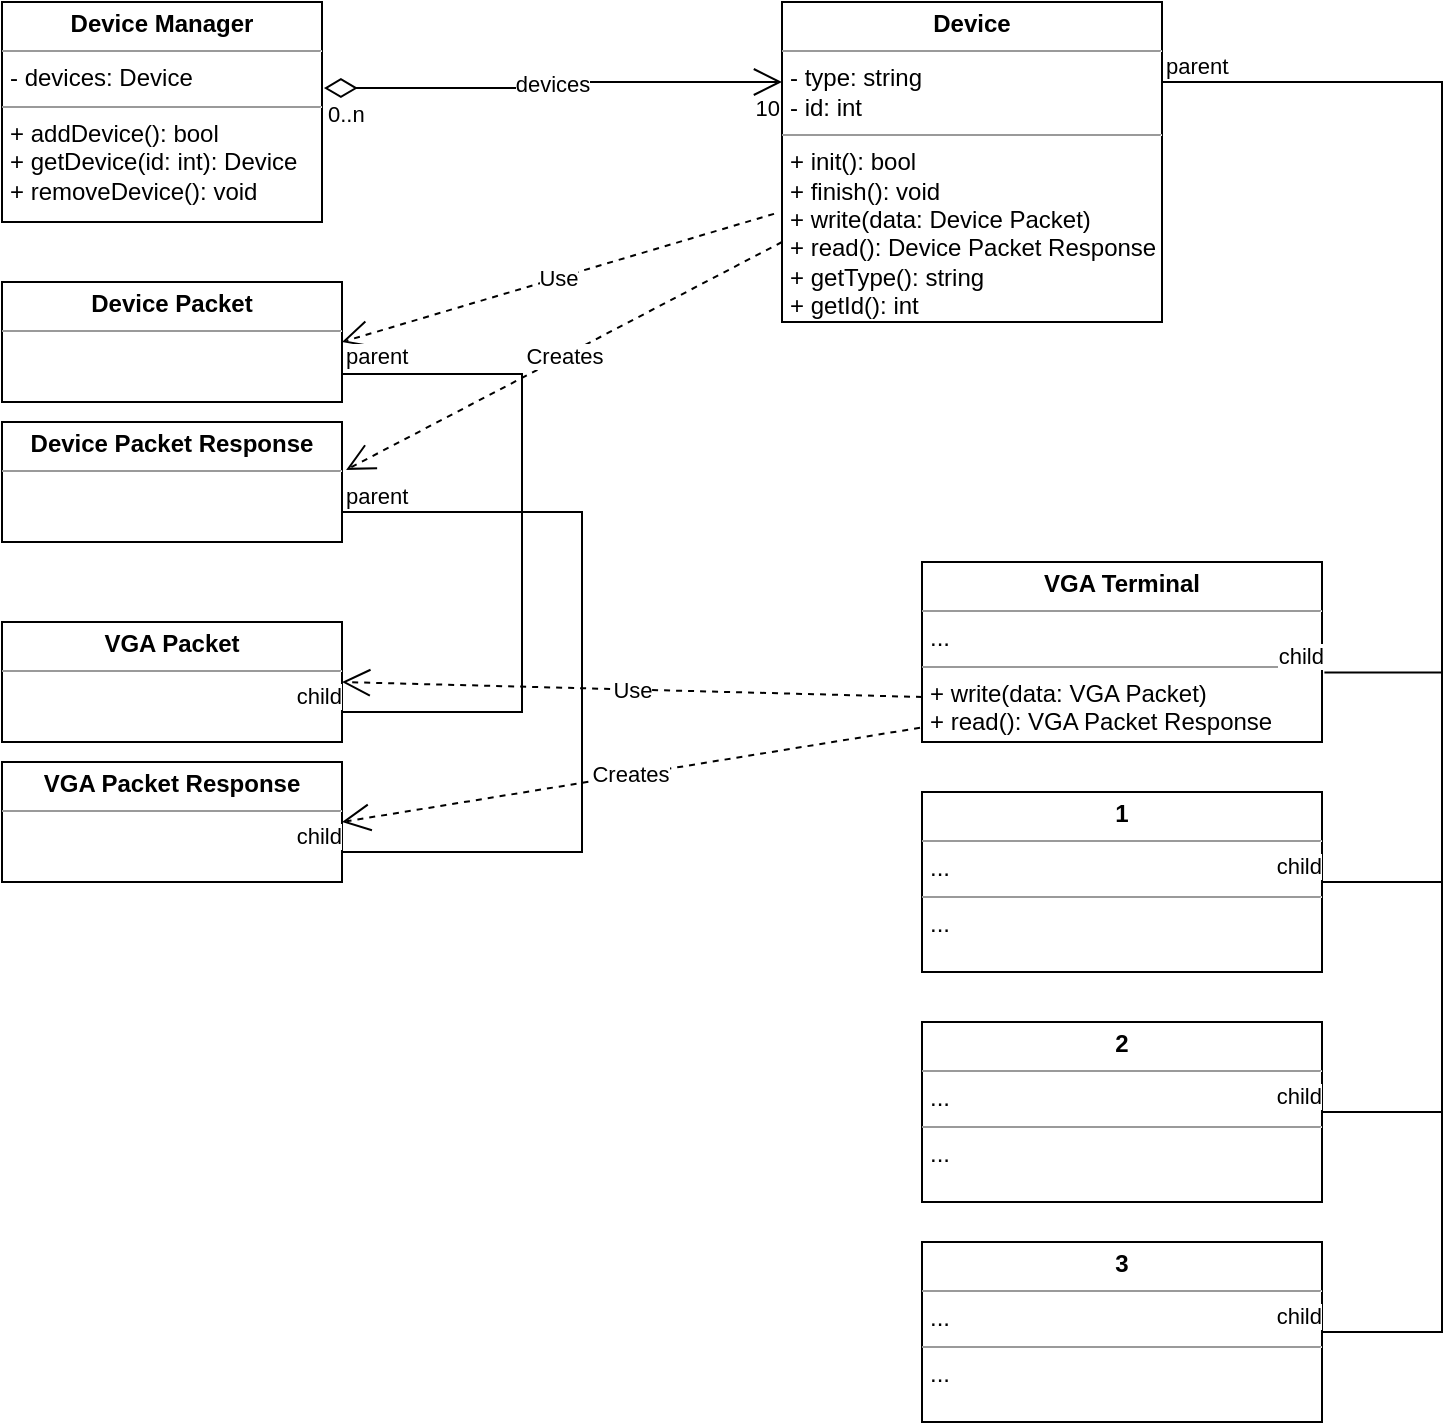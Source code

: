 <mxfile version="20.8.20" type="github">
  <diagram name="Page-1" id="09lzFyWS7ChnjlxKwFv8">
    <mxGraphModel dx="1425" dy="785" grid="1" gridSize="10" guides="1" tooltips="1" connect="1" arrows="1" fold="1" page="1" pageScale="1" pageWidth="827" pageHeight="1169" math="0" shadow="0">
      <root>
        <mxCell id="0" />
        <mxCell id="1" parent="0" />
        <mxCell id="X0Wd92SMY3JsqTdoB2Md-23" value="&lt;p style=&quot;margin:0px;margin-top:4px;text-align:center;&quot;&gt;&lt;b&gt;Device&lt;/b&gt;&lt;/p&gt;&lt;hr size=&quot;1&quot;&gt;&lt;p style=&quot;margin:0px;margin-left:4px;&quot;&gt;- type: string&lt;/p&gt;&lt;p style=&quot;margin:0px;margin-left:4px;&quot;&gt;- id: int&lt;/p&gt;&lt;hr size=&quot;1&quot;&gt;&lt;p style=&quot;margin:0px;margin-left:4px;&quot;&gt;+ init(): bool&lt;/p&gt;&lt;p style=&quot;margin:0px;margin-left:4px;&quot;&gt;+ finish(): void&lt;/p&gt;&lt;p style=&quot;margin:0px;margin-left:4px;&quot;&gt;+ write(data: Device Packet)&lt;/p&gt;&lt;p style=&quot;margin:0px;margin-left:4px;&quot;&gt;+ read(): Device Packet Response&lt;/p&gt;&lt;p style=&quot;margin:0px;margin-left:4px;&quot;&gt;+ getType(): string&lt;/p&gt;&lt;p style=&quot;margin:0px;margin-left:4px;&quot;&gt;+ getId(): int&lt;/p&gt;" style="verticalAlign=top;align=left;overflow=fill;fontSize=12;fontFamily=Helvetica;html=1;" vertex="1" parent="1">
          <mxGeometry x="430" y="30" width="190" height="160" as="geometry" />
        </mxCell>
        <mxCell id="X0Wd92SMY3JsqTdoB2Md-27" value="&lt;p style=&quot;margin:0px;margin-top:4px;text-align:center;&quot;&gt;&lt;b&gt;Device Manager&lt;/b&gt;&lt;/p&gt;&lt;hr size=&quot;1&quot;&gt;&lt;p style=&quot;margin:0px;margin-left:4px;&quot;&gt;- devices: Device&lt;/p&gt;&lt;hr size=&quot;1&quot;&gt;&lt;p style=&quot;margin:0px;margin-left:4px;&quot;&gt;+ addDevice(): bool&lt;/p&gt;&lt;p style=&quot;margin:0px;margin-left:4px;&quot;&gt;+ getDevice(id: int): Device&lt;/p&gt;&lt;p style=&quot;margin:0px;margin-left:4px;&quot;&gt;+ removeDevice(): void&lt;/p&gt;" style="verticalAlign=top;align=left;overflow=fill;fontSize=12;fontFamily=Helvetica;html=1;" vertex="1" parent="1">
          <mxGeometry x="40" y="30" width="160" height="110" as="geometry" />
        </mxCell>
        <mxCell id="X0Wd92SMY3JsqTdoB2Md-29" value="devices" style="endArrow=open;html=1;endSize=12;startArrow=diamondThin;startSize=14;startFill=0;edgeStyle=orthogonalEdgeStyle;rounded=0;exitX=1.006;exitY=0.391;exitDx=0;exitDy=0;exitPerimeter=0;entryX=0;entryY=0.25;entryDx=0;entryDy=0;" edge="1" parent="1" source="X0Wd92SMY3JsqTdoB2Md-27" target="X0Wd92SMY3JsqTdoB2Md-23">
          <mxGeometry relative="1" as="geometry">
            <mxPoint x="290" y="260" as="sourcePoint" />
            <mxPoint x="450" y="260" as="targetPoint" />
          </mxGeometry>
        </mxCell>
        <mxCell id="X0Wd92SMY3JsqTdoB2Md-30" value="0..n" style="edgeLabel;resizable=0;html=1;align=left;verticalAlign=top;" connectable="0" vertex="1" parent="X0Wd92SMY3JsqTdoB2Md-29">
          <mxGeometry x="-1" relative="1" as="geometry" />
        </mxCell>
        <mxCell id="X0Wd92SMY3JsqTdoB2Md-31" value="10" style="edgeLabel;resizable=0;html=1;align=right;verticalAlign=top;" connectable="0" vertex="1" parent="X0Wd92SMY3JsqTdoB2Md-29">
          <mxGeometry x="1" relative="1" as="geometry" />
        </mxCell>
        <mxCell id="X0Wd92SMY3JsqTdoB2Md-40" value="&lt;p style=&quot;margin:0px;margin-top:4px;text-align:center;&quot;&gt;&lt;b&gt;Device Packet&lt;/b&gt;&lt;/p&gt;&lt;hr size=&quot;1&quot;&gt;&lt;div style=&quot;height:2px;&quot;&gt;&lt;/div&gt;" style="verticalAlign=top;align=left;overflow=fill;fontSize=12;fontFamily=Helvetica;html=1;" vertex="1" parent="1">
          <mxGeometry x="40" y="170" width="170" height="60" as="geometry" />
        </mxCell>
        <mxCell id="X0Wd92SMY3JsqTdoB2Md-41" value="&lt;p style=&quot;margin:0px;margin-top:4px;text-align:center;&quot;&gt;&lt;b&gt;Device Packet Response&lt;/b&gt;&lt;/p&gt;&lt;hr size=&quot;1&quot;&gt;&lt;div style=&quot;height:2px;&quot;&gt;&lt;/div&gt;" style="verticalAlign=top;align=left;overflow=fill;fontSize=12;fontFamily=Helvetica;html=1;" vertex="1" parent="1">
          <mxGeometry x="40" y="240" width="170" height="60" as="geometry" />
        </mxCell>
        <mxCell id="X0Wd92SMY3JsqTdoB2Md-42" value="Use" style="endArrow=open;endSize=12;dashed=1;html=1;rounded=0;entryX=1;entryY=0.5;entryDx=0;entryDy=0;exitX=-0.021;exitY=0.662;exitDx=0;exitDy=0;exitPerimeter=0;" edge="1" parent="1" source="X0Wd92SMY3JsqTdoB2Md-23" target="X0Wd92SMY3JsqTdoB2Md-40">
          <mxGeometry width="160" relative="1" as="geometry">
            <mxPoint x="360" y="260" as="sourcePoint" />
            <mxPoint x="430" y="270" as="targetPoint" />
          </mxGeometry>
        </mxCell>
        <mxCell id="X0Wd92SMY3JsqTdoB2Md-43" value="Creates" style="endArrow=open;endSize=12;dashed=1;html=1;rounded=0;exitX=0;exitY=0.75;exitDx=0;exitDy=0;entryX=1.012;entryY=0.399;entryDx=0;entryDy=0;entryPerimeter=0;" edge="1" parent="1" source="X0Wd92SMY3JsqTdoB2Md-23" target="X0Wd92SMY3JsqTdoB2Md-41">
          <mxGeometry width="160" relative="1" as="geometry">
            <mxPoint x="290" y="260" as="sourcePoint" />
            <mxPoint x="290" y="300" as="targetPoint" />
          </mxGeometry>
        </mxCell>
        <mxCell id="X0Wd92SMY3JsqTdoB2Md-44" value="&lt;p style=&quot;margin:0px;margin-top:4px;text-align:center;&quot;&gt;&lt;b&gt;VGA Terminal&lt;/b&gt;&lt;/p&gt;&lt;hr size=&quot;1&quot;&gt;&lt;p style=&quot;margin:0px;margin-left:4px;&quot;&gt;...&lt;/p&gt;&lt;hr size=&quot;1&quot;&gt;&lt;p style=&quot;border-color: var(--border-color); margin: 0px 0px 0px 4px;&quot;&gt;+ write(data: VGA Packet)&lt;/p&gt;&lt;p style=&quot;border-color: var(--border-color); margin: 0px 0px 0px 4px;&quot;&gt;+ read(): VGA Packet Response&lt;/p&gt;" style="verticalAlign=top;align=left;overflow=fill;fontSize=12;fontFamily=Helvetica;html=1;" vertex="1" parent="1">
          <mxGeometry x="500" y="310" width="200" height="90" as="geometry" />
        </mxCell>
        <mxCell id="X0Wd92SMY3JsqTdoB2Md-48" value="&lt;p style=&quot;margin:0px;margin-top:4px;text-align:center;&quot;&gt;&lt;b&gt;1&lt;/b&gt;&lt;/p&gt;&lt;hr size=&quot;1&quot;&gt;&lt;p style=&quot;margin:0px;margin-left:4px;&quot;&gt;...&lt;/p&gt;&lt;hr size=&quot;1&quot;&gt;&lt;p style=&quot;margin:0px;margin-left:4px;&quot;&gt;...&lt;/p&gt;" style="verticalAlign=top;align=left;overflow=fill;fontSize=12;fontFamily=Helvetica;html=1;" vertex="1" parent="1">
          <mxGeometry x="500" y="425" width="200" height="90" as="geometry" />
        </mxCell>
        <mxCell id="X0Wd92SMY3JsqTdoB2Md-49" value="&lt;p style=&quot;margin:0px;margin-top:4px;text-align:center;&quot;&gt;&lt;b&gt;2&lt;/b&gt;&lt;/p&gt;&lt;hr size=&quot;1&quot;&gt;&lt;p style=&quot;margin:0px;margin-left:4px;&quot;&gt;...&lt;/p&gt;&lt;hr size=&quot;1&quot;&gt;&lt;p style=&quot;margin:0px;margin-left:4px;&quot;&gt;...&lt;/p&gt;" style="verticalAlign=top;align=left;overflow=fill;fontSize=12;fontFamily=Helvetica;html=1;" vertex="1" parent="1">
          <mxGeometry x="500" y="540" width="200" height="90" as="geometry" />
        </mxCell>
        <mxCell id="X0Wd92SMY3JsqTdoB2Md-50" value="&lt;p style=&quot;margin:0px;margin-top:4px;text-align:center;&quot;&gt;&lt;b&gt;3&lt;/b&gt;&lt;/p&gt;&lt;hr size=&quot;1&quot;&gt;&lt;p style=&quot;margin:0px;margin-left:4px;&quot;&gt;...&lt;/p&gt;&lt;hr size=&quot;1&quot;&gt;&lt;p style=&quot;margin:0px;margin-left:4px;&quot;&gt;...&lt;/p&gt;" style="verticalAlign=top;align=left;overflow=fill;fontSize=12;fontFamily=Helvetica;html=1;" vertex="1" parent="1">
          <mxGeometry x="500" y="650" width="200" height="90" as="geometry" />
        </mxCell>
        <mxCell id="X0Wd92SMY3JsqTdoB2Md-60" value="" style="endArrow=none;html=1;edgeStyle=orthogonalEdgeStyle;rounded=0;exitX=1;exitY=0.25;exitDx=0;exitDy=0;entryX=1.006;entryY=0.614;entryDx=0;entryDy=0;entryPerimeter=0;" edge="1" parent="1" source="X0Wd92SMY3JsqTdoB2Md-23" target="X0Wd92SMY3JsqTdoB2Md-44">
          <mxGeometry relative="1" as="geometry">
            <mxPoint x="640" y="220" as="sourcePoint" />
            <mxPoint x="800" y="220" as="targetPoint" />
            <Array as="points">
              <mxPoint x="760" y="70" />
              <mxPoint x="760" y="365" />
            </Array>
          </mxGeometry>
        </mxCell>
        <mxCell id="X0Wd92SMY3JsqTdoB2Md-61" value="parent" style="edgeLabel;resizable=0;html=1;align=left;verticalAlign=bottom;" connectable="0" vertex="1" parent="X0Wd92SMY3JsqTdoB2Md-60">
          <mxGeometry x="-1" relative="1" as="geometry" />
        </mxCell>
        <mxCell id="X0Wd92SMY3JsqTdoB2Md-62" value="child" style="edgeLabel;resizable=0;html=1;align=right;verticalAlign=bottom;" connectable="0" vertex="1" parent="X0Wd92SMY3JsqTdoB2Md-60">
          <mxGeometry x="1" relative="1" as="geometry" />
        </mxCell>
        <mxCell id="X0Wd92SMY3JsqTdoB2Md-63" value="" style="endArrow=none;html=1;edgeStyle=orthogonalEdgeStyle;rounded=0;entryX=1;entryY=0.5;entryDx=0;entryDy=0;" edge="1" parent="1" target="X0Wd92SMY3JsqTdoB2Md-48">
          <mxGeometry relative="1" as="geometry">
            <mxPoint x="620" y="70" as="sourcePoint" />
            <mxPoint x="521" y="375" as="targetPoint" />
            <Array as="points">
              <mxPoint x="760" y="70" />
              <mxPoint x="760" y="470" />
            </Array>
          </mxGeometry>
        </mxCell>
        <mxCell id="X0Wd92SMY3JsqTdoB2Md-64" value="parent" style="edgeLabel;resizable=0;html=1;align=left;verticalAlign=bottom;" connectable="0" vertex="1" parent="X0Wd92SMY3JsqTdoB2Md-63">
          <mxGeometry x="-1" relative="1" as="geometry" />
        </mxCell>
        <mxCell id="X0Wd92SMY3JsqTdoB2Md-65" value="child" style="edgeLabel;resizable=0;html=1;align=right;verticalAlign=bottom;" connectable="0" vertex="1" parent="X0Wd92SMY3JsqTdoB2Md-63">
          <mxGeometry x="1" relative="1" as="geometry" />
        </mxCell>
        <mxCell id="X0Wd92SMY3JsqTdoB2Md-72" value="" style="endArrow=none;html=1;edgeStyle=orthogonalEdgeStyle;rounded=0;entryX=1;entryY=0.5;entryDx=0;entryDy=0;exitX=1;exitY=0.25;exitDx=0;exitDy=0;" edge="1" parent="1" source="X0Wd92SMY3JsqTdoB2Md-23" target="X0Wd92SMY3JsqTdoB2Md-49">
          <mxGeometry relative="1" as="geometry">
            <mxPoint x="670" y="210" as="sourcePoint" />
            <mxPoint x="640" y="610" as="targetPoint" />
            <Array as="points">
              <mxPoint x="760" y="70" />
              <mxPoint x="760" y="585" />
            </Array>
          </mxGeometry>
        </mxCell>
        <mxCell id="X0Wd92SMY3JsqTdoB2Md-73" value="parent" style="edgeLabel;resizable=0;html=1;align=left;verticalAlign=bottom;" connectable="0" vertex="1" parent="X0Wd92SMY3JsqTdoB2Md-72">
          <mxGeometry x="-1" relative="1" as="geometry" />
        </mxCell>
        <mxCell id="X0Wd92SMY3JsqTdoB2Md-74" value="child" style="edgeLabel;resizable=0;html=1;align=right;verticalAlign=bottom;" connectable="0" vertex="1" parent="X0Wd92SMY3JsqTdoB2Md-72">
          <mxGeometry x="1" relative="1" as="geometry" />
        </mxCell>
        <mxCell id="X0Wd92SMY3JsqTdoB2Md-75" value="" style="endArrow=none;html=1;edgeStyle=orthogonalEdgeStyle;rounded=0;entryX=1;entryY=0.5;entryDx=0;entryDy=0;exitX=1;exitY=0.25;exitDx=0;exitDy=0;" edge="1" parent="1" source="X0Wd92SMY3JsqTdoB2Md-23" target="X0Wd92SMY3JsqTdoB2Md-50">
          <mxGeometry relative="1" as="geometry">
            <mxPoint x="650" y="190" as="sourcePoint" />
            <mxPoint x="620" y="705" as="targetPoint" />
            <Array as="points">
              <mxPoint x="760" y="70" />
              <mxPoint x="760" y="695" />
            </Array>
          </mxGeometry>
        </mxCell>
        <mxCell id="X0Wd92SMY3JsqTdoB2Md-76" value="parent" style="edgeLabel;resizable=0;html=1;align=left;verticalAlign=bottom;" connectable="0" vertex="1" parent="X0Wd92SMY3JsqTdoB2Md-75">
          <mxGeometry x="-1" relative="1" as="geometry" />
        </mxCell>
        <mxCell id="X0Wd92SMY3JsqTdoB2Md-77" value="child" style="edgeLabel;resizable=0;html=1;align=right;verticalAlign=bottom;" connectable="0" vertex="1" parent="X0Wd92SMY3JsqTdoB2Md-75">
          <mxGeometry x="1" relative="1" as="geometry" />
        </mxCell>
        <mxCell id="X0Wd92SMY3JsqTdoB2Md-79" value="&lt;p style=&quot;margin:0px;margin-top:4px;text-align:center;&quot;&gt;&lt;b&gt;VGA Packet&lt;/b&gt;&lt;/p&gt;&lt;hr size=&quot;1&quot;&gt;&lt;div style=&quot;height:2px;&quot;&gt;&lt;/div&gt;" style="verticalAlign=top;align=left;overflow=fill;fontSize=12;fontFamily=Helvetica;html=1;" vertex="1" parent="1">
          <mxGeometry x="40" y="340" width="170" height="60" as="geometry" />
        </mxCell>
        <mxCell id="X0Wd92SMY3JsqTdoB2Md-80" value="&lt;p style=&quot;margin:0px;margin-top:4px;text-align:center;&quot;&gt;&lt;b&gt;VGA Packet Response&lt;/b&gt;&lt;/p&gt;&lt;hr size=&quot;1&quot;&gt;&lt;div style=&quot;height:2px;&quot;&gt;&lt;/div&gt;" style="verticalAlign=top;align=left;overflow=fill;fontSize=12;fontFamily=Helvetica;html=1;" vertex="1" parent="1">
          <mxGeometry x="40" y="410" width="170" height="60" as="geometry" />
        </mxCell>
        <mxCell id="X0Wd92SMY3JsqTdoB2Md-81" value="Use" style="endArrow=open;endSize=12;dashed=1;html=1;rounded=0;entryX=1;entryY=0.5;entryDx=0;entryDy=0;exitX=0;exitY=0.75;exitDx=0;exitDy=0;" edge="1" parent="1" source="X0Wd92SMY3JsqTdoB2Md-44" target="X0Wd92SMY3JsqTdoB2Md-79">
          <mxGeometry width="160" relative="1" as="geometry">
            <mxPoint x="446" y="340" as="sourcePoint" />
            <mxPoint x="230" y="404" as="targetPoint" />
          </mxGeometry>
        </mxCell>
        <mxCell id="X0Wd92SMY3JsqTdoB2Md-82" value="Creates" style="endArrow=open;endSize=12;dashed=1;html=1;rounded=0;exitX=-0.005;exitY=0.921;exitDx=0;exitDy=0;entryX=1;entryY=0.5;entryDx=0;entryDy=0;exitPerimeter=0;" edge="1" parent="1" source="X0Wd92SMY3JsqTdoB2Md-44" target="X0Wd92SMY3JsqTdoB2Md-80">
          <mxGeometry width="160" relative="1" as="geometry">
            <mxPoint x="448" y="380" as="sourcePoint" />
            <mxPoint x="230" y="514" as="targetPoint" />
          </mxGeometry>
        </mxCell>
        <mxCell id="X0Wd92SMY3JsqTdoB2Md-83" value="" style="endArrow=none;html=1;edgeStyle=orthogonalEdgeStyle;rounded=0;exitX=1;exitY=0.75;exitDx=0;exitDy=0;entryX=1;entryY=0.75;entryDx=0;entryDy=0;" edge="1" parent="1" source="X0Wd92SMY3JsqTdoB2Md-40" target="X0Wd92SMY3JsqTdoB2Md-79">
          <mxGeometry relative="1" as="geometry">
            <mxPoint x="310" y="360" as="sourcePoint" />
            <mxPoint x="470" y="360" as="targetPoint" />
            <Array as="points">
              <mxPoint x="300" y="216" />
              <mxPoint x="300" y="385" />
            </Array>
          </mxGeometry>
        </mxCell>
        <mxCell id="X0Wd92SMY3JsqTdoB2Md-84" value="parent" style="edgeLabel;resizable=0;html=1;align=left;verticalAlign=bottom;" connectable="0" vertex="1" parent="X0Wd92SMY3JsqTdoB2Md-83">
          <mxGeometry x="-1" relative="1" as="geometry" />
        </mxCell>
        <mxCell id="X0Wd92SMY3JsqTdoB2Md-85" value="child" style="edgeLabel;resizable=0;html=1;align=right;verticalAlign=bottom;" connectable="0" vertex="1" parent="X0Wd92SMY3JsqTdoB2Md-83">
          <mxGeometry x="1" relative="1" as="geometry" />
        </mxCell>
        <mxCell id="X0Wd92SMY3JsqTdoB2Md-86" value="" style="endArrow=none;html=1;edgeStyle=orthogonalEdgeStyle;rounded=0;exitX=1;exitY=0.75;exitDx=0;exitDy=0;entryX=1;entryY=0.75;entryDx=0;entryDy=0;" edge="1" parent="1" source="X0Wd92SMY3JsqTdoB2Md-41" target="X0Wd92SMY3JsqTdoB2Md-80">
          <mxGeometry relative="1" as="geometry">
            <mxPoint x="230" y="300" as="sourcePoint" />
            <mxPoint x="230" y="480" as="targetPoint" />
            <Array as="points">
              <mxPoint x="330" y="285" />
              <mxPoint x="330" y="455" />
            </Array>
          </mxGeometry>
        </mxCell>
        <mxCell id="X0Wd92SMY3JsqTdoB2Md-87" value="parent" style="edgeLabel;resizable=0;html=1;align=left;verticalAlign=bottom;" connectable="0" vertex="1" parent="X0Wd92SMY3JsqTdoB2Md-86">
          <mxGeometry x="-1" relative="1" as="geometry" />
        </mxCell>
        <mxCell id="X0Wd92SMY3JsqTdoB2Md-88" value="child" style="edgeLabel;resizable=0;html=1;align=right;verticalAlign=bottom;" connectable="0" vertex="1" parent="X0Wd92SMY3JsqTdoB2Md-86">
          <mxGeometry x="1" relative="1" as="geometry" />
        </mxCell>
      </root>
    </mxGraphModel>
  </diagram>
</mxfile>
